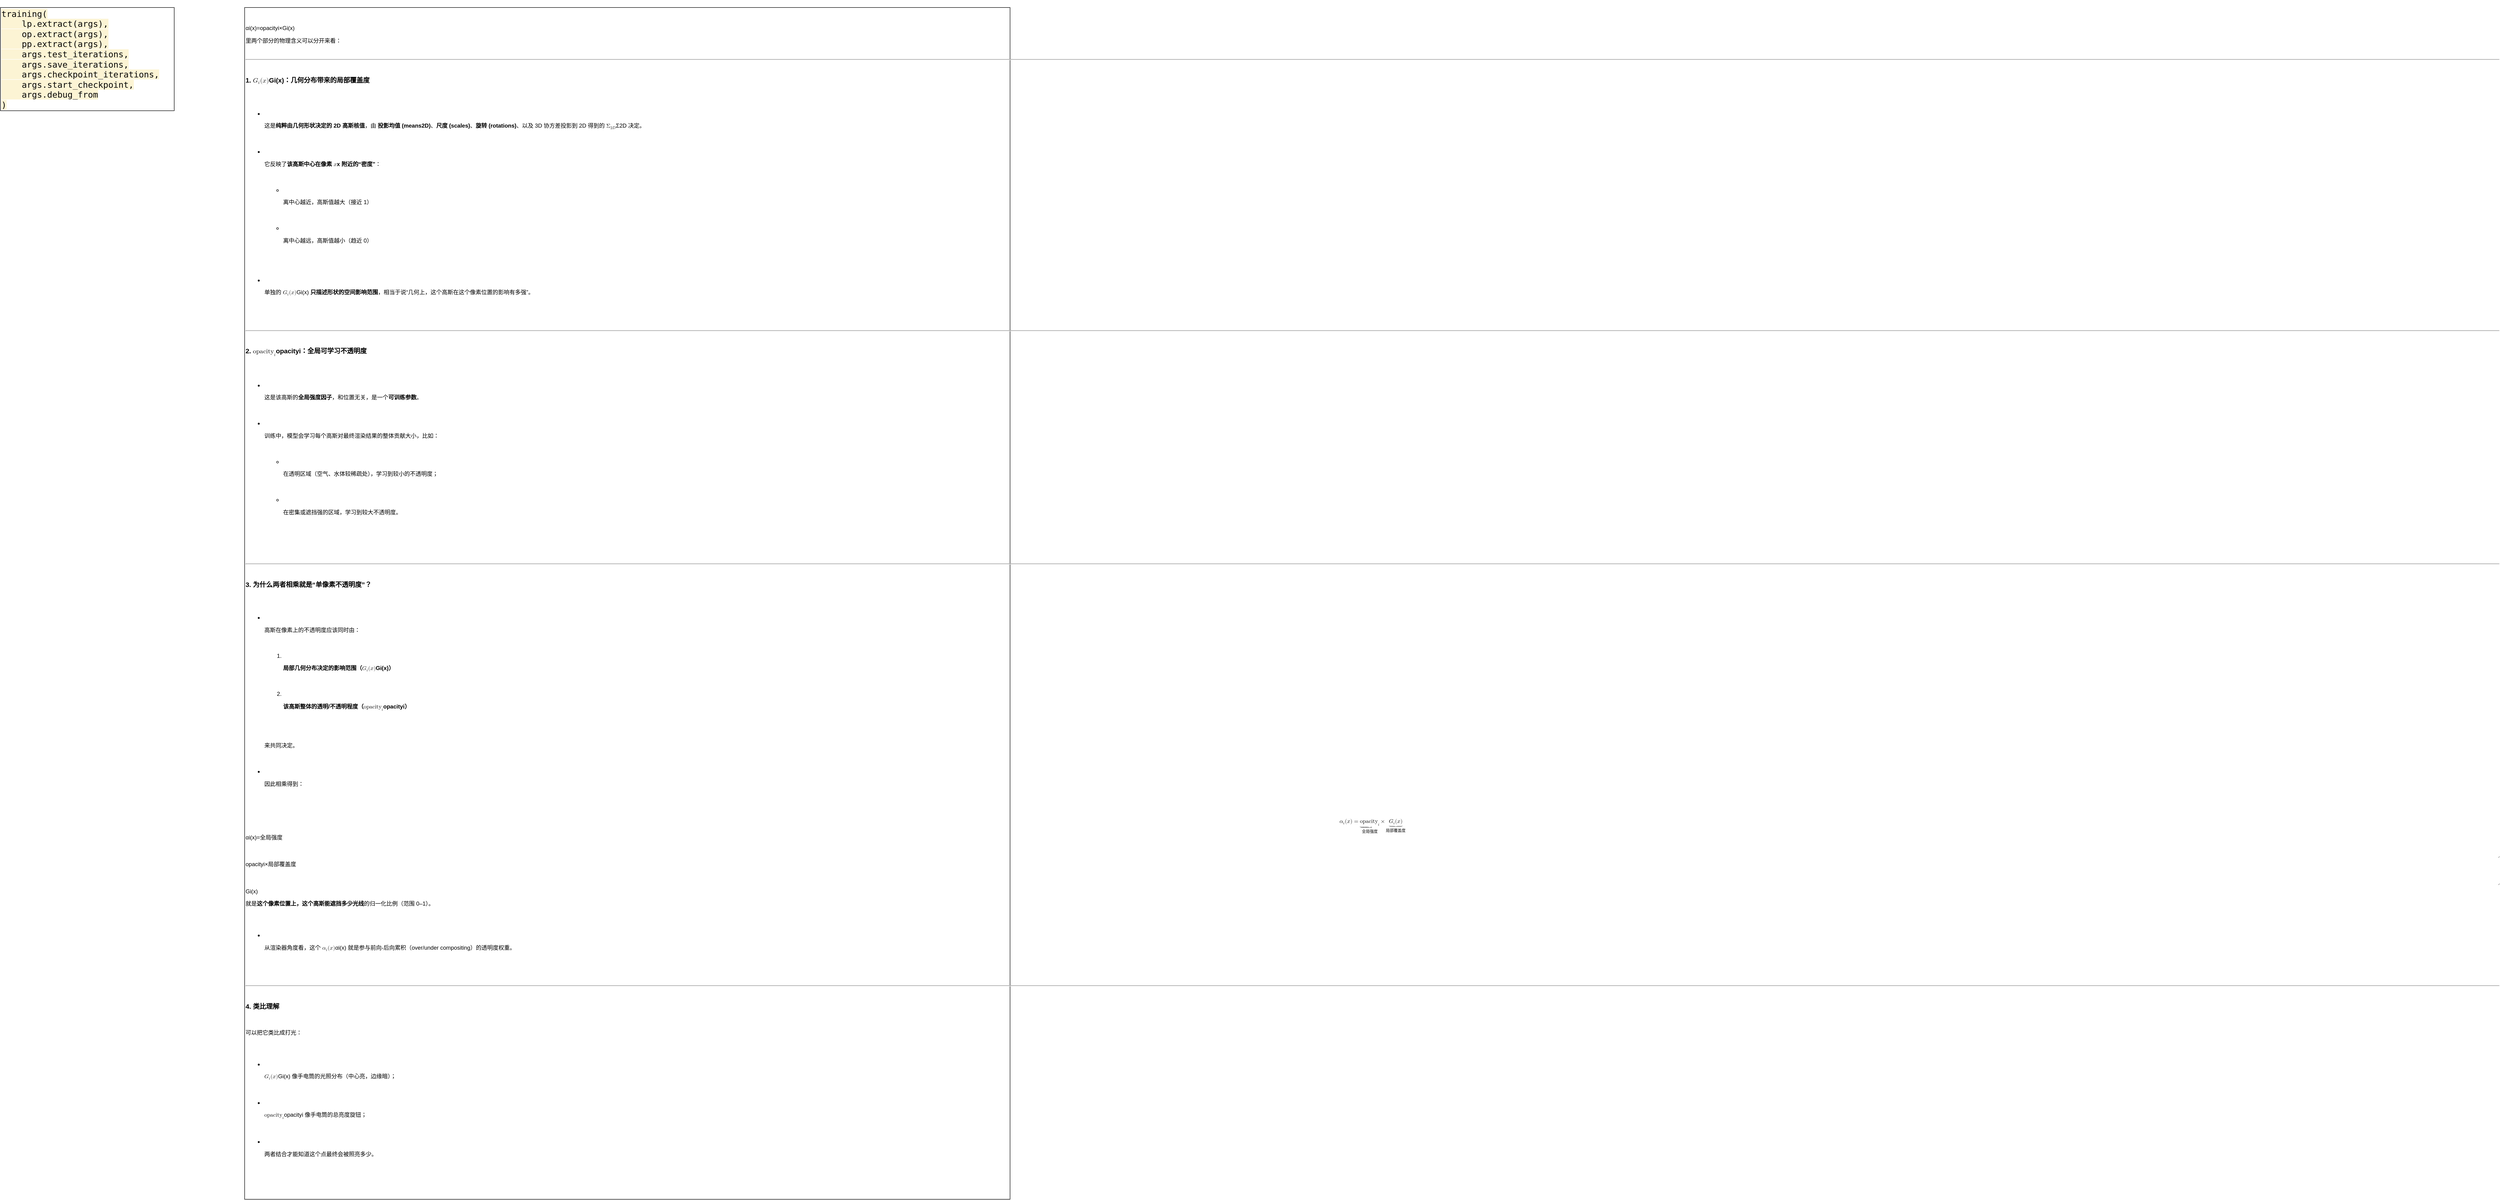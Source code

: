 <mxfile version="28.0.7">
  <diagram name="Page-1" id="SxBxlb1N_tmzn9J95kwx">
    <mxGraphModel dx="2874" dy="1158" grid="1" gridSize="10" guides="1" tooltips="1" connect="1" arrows="1" fold="1" page="1" pageScale="1" pageWidth="5000" pageHeight="10000" math="0" shadow="0">
      <root>
        <mxCell id="0" />
        <mxCell id="1" parent="0" />
        <mxCell id="eSRTpMrdN1vt4MDyCHNU-1" value="&lt;div style=&quot;background-color:#ffffff;color:#080808&quot;&gt;&lt;pre style=&quot;font-family:&#39;JetBrains Mono&#39;,monospace;font-size:13.5pt;&quot;&gt;&lt;span style=&quot;background-color:#fcf4d4;&quot;&gt;training(&lt;br&gt;&lt;/span&gt;&lt;span style=&quot;background-color:#fcf4d4;&quot;&gt;    lp.extract(args),&lt;br&gt;&lt;/span&gt;&lt;span style=&quot;background-color:#fcf4d4;&quot;&gt;    op.extract(args),&lt;br&gt;&lt;/span&gt;&lt;span style=&quot;background-color:#fcf4d4;&quot;&gt;    pp.extract(args),&lt;br&gt;&lt;/span&gt;&lt;span style=&quot;background-color:#fcf4d4;&quot;&gt;    args.test_iterations,&lt;br&gt;&lt;/span&gt;&lt;span style=&quot;background-color:#fcf4d4;&quot;&gt;    args.save_iterations,&lt;br&gt;&lt;/span&gt;&lt;span style=&quot;background-color:#fcf4d4;&quot;&gt;    args.checkpoint_iterations,&lt;br&gt;&lt;/span&gt;&lt;span style=&quot;background-color:#fcf4d4;&quot;&gt;    args.start_checkpoint,&lt;br&gt;&lt;/span&gt;&lt;span style=&quot;background-color:#fcf4d4;&quot;&gt;    args.debug_from&lt;br&gt;&lt;/span&gt;&lt;span style=&quot;background-color:#fcf4d4;&quot;&gt;)&lt;/span&gt;&lt;/pre&gt;&lt;/div&gt;" style="rounded=0;whiteSpace=wrap;html=1;align=left;" vertex="1" parent="1">
          <mxGeometry x="50" y="160" width="370" height="220" as="geometry" />
        </mxCell>
        <mxCell id="eSRTpMrdN1vt4MDyCHNU-2" value="&lt;span class=&quot;katex-display&quot;&gt;&lt;span class=&quot;katex&quot;&gt;&lt;span aria-hidden=&quot;true&quot; class=&quot;katex-html&quot;&gt;&lt;span class=&quot;base&quot;&gt;&lt;span class=&quot;mord&quot;&gt;&lt;span class=&quot;mord mathnormal&quot;&gt;α&lt;/span&gt;&lt;span class=&quot;msupsub&quot;&gt;&lt;span class=&quot;vlist-t vlist-t2&quot;&gt;&lt;span class=&quot;vlist-r&quot;&gt;&lt;span class=&quot;vlist&quot;&gt;&lt;span class=&quot;pstrut&quot;&gt;&lt;/span&gt;&lt;span class=&quot;sizing reset-size6 size3 mtight&quot;&gt;&lt;span class=&quot;mord mathnormal mtight&quot;&gt;i&lt;/span&gt;&lt;/span&gt;&lt;/span&gt;&lt;span class=&quot;vlist-s&quot;&gt;​&lt;/span&gt;&lt;/span&gt;&lt;span class=&quot;vlist-r&quot;&gt;&lt;span class=&quot;vlist&quot;&gt;&lt;/span&gt;&lt;/span&gt;&lt;/span&gt;&lt;/span&gt;&lt;/span&gt;&lt;span class=&quot;mopen&quot;&gt;(&lt;/span&gt;&lt;span class=&quot;mord mathnormal&quot;&gt;x&lt;/span&gt;&lt;span class=&quot;mclose&quot;&gt;)&lt;/span&gt;&lt;span class=&quot;mspace&quot;&gt;&lt;/span&gt;&lt;span class=&quot;mrel&quot;&gt;=&lt;/span&gt;&lt;span class=&quot;mspace&quot;&gt;&lt;/span&gt;&lt;/span&gt;&lt;span class=&quot;base&quot;&gt;&lt;span class=&quot;strut&quot;&gt;&lt;/span&gt;&lt;span class=&quot;mord&quot;&gt;&lt;span class=&quot;mord text&quot;&gt;&lt;span class=&quot;mord&quot;&gt;opacity&lt;/span&gt;&lt;/span&gt;&lt;span class=&quot;msupsub&quot;&gt;&lt;span class=&quot;vlist-t vlist-t2&quot;&gt;&lt;span class=&quot;vlist-r&quot;&gt;&lt;span class=&quot;vlist&quot;&gt;&lt;span class=&quot;pstrut&quot;&gt;&lt;/span&gt;&lt;span class=&quot;sizing reset-size6 size3 mtight&quot;&gt;&lt;span class=&quot;mord mathnormal mtight&quot;&gt;i&lt;/span&gt;&lt;/span&gt;&lt;/span&gt;&lt;span class=&quot;vlist-s&quot;&gt;​&lt;/span&gt;&lt;/span&gt;&lt;span class=&quot;vlist-r&quot;&gt;&lt;span class=&quot;vlist&quot;&gt;&lt;/span&gt;&lt;/span&gt;&lt;/span&gt;&lt;/span&gt;&lt;/span&gt;&lt;span class=&quot;mspace&quot;&gt;&lt;/span&gt;&lt;span class=&quot;mbin&quot;&gt;×&lt;/span&gt;&lt;span class=&quot;mspace&quot;&gt;&lt;/span&gt;&lt;/span&gt;&lt;span class=&quot;base&quot;&gt;&lt;span class=&quot;strut&quot;&gt;&lt;/span&gt;&lt;span class=&quot;mord&quot;&gt;&lt;span class=&quot;mord mathnormal&quot;&gt;G&lt;/span&gt;&lt;span class=&quot;msupsub&quot;&gt;&lt;span class=&quot;vlist-t vlist-t2&quot;&gt;&lt;span class=&quot;vlist-r&quot;&gt;&lt;span class=&quot;vlist&quot;&gt;&lt;span class=&quot;pstrut&quot;&gt;&lt;/span&gt;&lt;span class=&quot;sizing reset-size6 size3 mtight&quot;&gt;&lt;span class=&quot;mord mathnormal mtight&quot;&gt;i&lt;/span&gt;&lt;/span&gt;&lt;/span&gt;&lt;span class=&quot;vlist-s&quot;&gt;​&lt;/span&gt;&lt;/span&gt;&lt;span class=&quot;vlist-r&quot;&gt;&lt;span class=&quot;vlist&quot;&gt;&lt;/span&gt;&lt;/span&gt;&lt;/span&gt;&lt;/span&gt;&lt;/span&gt;&lt;span class=&quot;mopen&quot;&gt;(&lt;/span&gt;&lt;span class=&quot;mord mathnormal&quot;&gt;x&lt;/span&gt;&lt;span class=&quot;mclose&quot;&gt;)&lt;/span&gt;&lt;/span&gt;&lt;/span&gt;&lt;/span&gt;&lt;/span&gt;&lt;br/&gt;&lt;p data-end=&quot;85&quot; data-start=&quot;68&quot;&gt;里两个部分的物理含义可以分开来看：&lt;/p&gt;&lt;br/&gt;&lt;hr data-end=&quot;90&quot; data-start=&quot;87&quot;&gt;&lt;br/&gt;&lt;h3 data-end=&quot;122&quot; data-start=&quot;92&quot;&gt;1. &lt;span class=&quot;katex&quot;&gt;&lt;span class=&quot;katex-mathml&quot;&gt;&lt;math xmlns=&quot;http://www.w3.org/1998/Math/MathML&quot;&gt;&lt;mrow&gt;&lt;msub&gt;&lt;mi&gt;G&lt;/mi&gt;&lt;mi&gt;i&lt;/mi&gt;&lt;/msub&gt;&lt;mo stretchy=&quot;false&quot;&gt;(&lt;/mo&gt;&lt;mi&gt;x&lt;/mi&gt;&lt;mo stretchy=&quot;false&quot;&gt;)&lt;/mo&gt;&lt;/mrow&gt;G_i(x)&lt;/math&gt;&lt;/span&gt;&lt;span aria-hidden=&quot;true&quot; class=&quot;katex-html&quot;&gt;&lt;span class=&quot;base&quot;&gt;&lt;span class=&quot;strut&quot;&gt;&lt;/span&gt;&lt;span class=&quot;mord&quot;&gt;&lt;span class=&quot;mord mathnormal&quot;&gt;G&lt;/span&gt;&lt;span class=&quot;msupsub&quot;&gt;&lt;span class=&quot;vlist-t vlist-t2&quot;&gt;&lt;span class=&quot;vlist-r&quot;&gt;&lt;span class=&quot;vlist&quot;&gt;&lt;span class=&quot;pstrut&quot;&gt;&lt;/span&gt;&lt;span class=&quot;sizing reset-size6 size3 mtight&quot;&gt;&lt;span class=&quot;mord mathnormal mtight&quot;&gt;i&lt;/span&gt;&lt;/span&gt;&lt;/span&gt;&lt;span class=&quot;vlist-s&quot;&gt;​&lt;/span&gt;&lt;/span&gt;&lt;span class=&quot;vlist-r&quot;&gt;&lt;span class=&quot;vlist&quot;&gt;&lt;/span&gt;&lt;/span&gt;&lt;/span&gt;&lt;/span&gt;&lt;/span&gt;&lt;span class=&quot;mopen&quot;&gt;(&lt;/span&gt;&lt;span class=&quot;mord mathnormal&quot;&gt;x&lt;/span&gt;&lt;span class=&quot;mclose&quot;&gt;)&lt;/span&gt;&lt;/span&gt;&lt;/span&gt;&lt;/span&gt;：几何分布带来的局部覆盖度&lt;/h3&gt;&lt;br/&gt;&lt;ul data-end=&quot;392&quot; data-start=&quot;123&quot;&gt;&lt;br/&gt;&lt;li data-end=&quot;245&quot; data-start=&quot;123&quot;&gt;&lt;br/&gt;&lt;p data-end=&quot;245&quot; data-start=&quot;125&quot;&gt;这是&lt;strong data-end=&quot;149&quot; data-start=&quot;127&quot;&gt;纯粹由几何形状决定的 2D 高斯核值&lt;/strong&gt;，由 &lt;strong data-end=&quot;170&quot; data-start=&quot;152&quot;&gt;投影均值 (means2D)&lt;/strong&gt;、&lt;strong data-end=&quot;186&quot; data-start=&quot;171&quot;&gt;尺度 (scales)&lt;/strong&gt;、&lt;strong data-end=&quot;205&quot; data-start=&quot;187&quot;&gt;旋转 (rotations)&lt;/strong&gt;、以及 3D 协方差投影到 2D 得到的 &lt;span class=&quot;katex&quot;&gt;&lt;span class=&quot;katex-mathml&quot;&gt;&lt;math xmlns=&quot;http://www.w3.org/1998/Math/MathML&quot;&gt;&lt;mrow&gt;&lt;msub&gt;&lt;mi mathvariant=&quot;normal&quot;&gt;Σ&lt;/mi&gt;&lt;mrow&gt;&lt;mn&gt;2&lt;/mn&gt;&lt;mi&gt;D&lt;/mi&gt;&lt;/mrow&gt;&lt;/msub&gt;&lt;/mrow&gt;\Sigma_{2D}&lt;/math&gt;&lt;/span&gt;&lt;span aria-hidden=&quot;true&quot; class=&quot;katex-html&quot;&gt;&lt;span class=&quot;base&quot;&gt;&lt;span class=&quot;strut&quot;&gt;&lt;/span&gt;&lt;span class=&quot;mord&quot;&gt;&lt;span class=&quot;mord&quot;&gt;Σ&lt;/span&gt;&lt;span class=&quot;msupsub&quot;&gt;&lt;span class=&quot;vlist-t vlist-t2&quot;&gt;&lt;span class=&quot;vlist-r&quot;&gt;&lt;span class=&quot;vlist&quot;&gt;&lt;span class=&quot;pstrut&quot;&gt;&lt;/span&gt;&lt;span class=&quot;sizing reset-size6 size3 mtight&quot;&gt;&lt;span class=&quot;mord mtight&quot;&gt;&lt;span class=&quot;mord mtight&quot;&gt;2&lt;/span&gt;&lt;span class=&quot;mord mathnormal mtight&quot;&gt;D&lt;/span&gt;&lt;/span&gt;&lt;/span&gt;&lt;/span&gt;&lt;span class=&quot;vlist-s&quot;&gt;​&lt;/span&gt;&lt;/span&gt;&lt;span class=&quot;vlist-r&quot;&gt;&lt;span class=&quot;vlist&quot;&gt;&lt;/span&gt;&lt;/span&gt;&lt;/span&gt;&lt;/span&gt;&lt;/span&gt;&lt;/span&gt;&lt;/span&gt;&lt;/span&gt; 决定。&lt;/p&gt;&lt;br/&gt;&lt;/li&gt;&lt;br/&gt;&lt;li data-end=&quot;329&quot; data-start=&quot;246&quot;&gt;&lt;br/&gt;&lt;p data-end=&quot;281&quot; data-start=&quot;248&quot;&gt;它反映了&lt;strong data-end=&quot;278&quot; data-start=&quot;252&quot;&gt;该高斯中心在像素 &lt;span class=&quot;katex&quot;&gt;&lt;span class=&quot;katex-mathml&quot;&gt;&lt;math xmlns=&quot;http://www.w3.org/1998/Math/MathML&quot;&gt;&lt;mrow&gt;&lt;mi&gt;x&lt;/mi&gt;&lt;/mrow&gt;x&lt;/math&gt;&lt;/span&gt;&lt;span aria-hidden=&quot;true&quot; class=&quot;katex-html&quot;&gt;&lt;span class=&quot;base&quot;&gt;&lt;span class=&quot;strut&quot;&gt;&lt;/span&gt;&lt;span class=&quot;mord mathnormal&quot;&gt;x&lt;/span&gt;&lt;/span&gt;&lt;/span&gt;&lt;/span&gt; 附近的“密度”&lt;/strong&gt;：&lt;/p&gt;&lt;br/&gt;&lt;ul data-end=&quot;329&quot; data-start=&quot;284&quot;&gt;&lt;br/&gt;&lt;li data-end=&quot;305&quot; data-start=&quot;284&quot;&gt;&lt;br/&gt;&lt;p data-end=&quot;305&quot; data-start=&quot;286&quot;&gt;离中心越近，高斯值越大（接近 1）&lt;/p&gt;&lt;br/&gt;&lt;/li&gt;&lt;br/&gt;&lt;li data-end=&quot;329&quot; data-start=&quot;308&quot;&gt;&lt;br/&gt;&lt;p data-end=&quot;329&quot; data-start=&quot;310&quot;&gt;离中心越远，高斯值越小（趋近 0）&lt;/p&gt;&lt;br/&gt;&lt;/li&gt;&lt;br/&gt;&lt;/ul&gt;&lt;br/&gt;&lt;/li&gt;&lt;br/&gt;&lt;li data-end=&quot;392&quot; data-start=&quot;330&quot;&gt;&lt;br/&gt;&lt;p data-end=&quot;392&quot; data-start=&quot;332&quot;&gt;单独的 &lt;span class=&quot;katex&quot;&gt;&lt;span class=&quot;katex-mathml&quot;&gt;&lt;math xmlns=&quot;http://www.w3.org/1998/Math/MathML&quot;&gt;&lt;mrow&gt;&lt;msub&gt;&lt;mi&gt;G&lt;/mi&gt;&lt;mi&gt;i&lt;/mi&gt;&lt;/msub&gt;&lt;mo stretchy=&quot;false&quot;&gt;(&lt;/mo&gt;&lt;mi&gt;x&lt;/mi&gt;&lt;mo stretchy=&quot;false&quot;&gt;)&lt;/mo&gt;&lt;/mrow&gt;G_i(x)&lt;/math&gt;&lt;/span&gt;&lt;span aria-hidden=&quot;true&quot; class=&quot;katex-html&quot;&gt;&lt;span class=&quot;base&quot;&gt;&lt;span class=&quot;strut&quot;&gt;&lt;/span&gt;&lt;span class=&quot;mord&quot;&gt;&lt;span class=&quot;mord mathnormal&quot;&gt;G&lt;/span&gt;&lt;span class=&quot;msupsub&quot;&gt;&lt;span class=&quot;vlist-t vlist-t2&quot;&gt;&lt;span class=&quot;vlist-r&quot;&gt;&lt;span class=&quot;vlist&quot;&gt;&lt;span class=&quot;pstrut&quot;&gt;&lt;/span&gt;&lt;span class=&quot;sizing reset-size6 size3 mtight&quot;&gt;&lt;span class=&quot;mord mathnormal mtight&quot;&gt;i&lt;/span&gt;&lt;/span&gt;&lt;/span&gt;&lt;span class=&quot;vlist-s&quot;&gt;​&lt;/span&gt;&lt;/span&gt;&lt;span class=&quot;vlist-r&quot;&gt;&lt;span class=&quot;vlist&quot;&gt;&lt;/span&gt;&lt;/span&gt;&lt;/span&gt;&lt;/span&gt;&lt;/span&gt;&lt;span class=&quot;mopen&quot;&gt;(&lt;/span&gt;&lt;span class=&quot;mord mathnormal&quot;&gt;x&lt;/span&gt;&lt;span class=&quot;mclose&quot;&gt;)&lt;/span&gt;&lt;/span&gt;&lt;/span&gt;&lt;/span&gt; &lt;strong data-end=&quot;363&quot; data-start=&quot;347&quot;&gt;只描述形状的空间影响范围&lt;/strong&gt;，相当于说“几何上，这个高斯在这个像素位置的影响有多强”。&lt;/p&gt;&lt;br/&gt;&lt;/li&gt;&lt;br/&gt;&lt;/ul&gt;&lt;br/&gt;&lt;hr data-end=&quot;397&quot; data-start=&quot;394&quot;&gt;&lt;br/&gt;&lt;h3 data-end=&quot;436&quot; data-start=&quot;399&quot;&gt;2. &lt;span class=&quot;katex&quot;&gt;&lt;span class=&quot;katex-mathml&quot;&gt;&lt;math xmlns=&quot;http://www.w3.org/1998/Math/MathML&quot;&gt;&lt;mrow&gt;&lt;msub&gt;&lt;mtext&gt;opacity&lt;/mtext&gt;&lt;mi&gt;i&lt;/mi&gt;&lt;/msub&gt;&lt;/mrow&gt;\text{opacity}_i&lt;/math&gt;&lt;/span&gt;&lt;span aria-hidden=&quot;true&quot; class=&quot;katex-html&quot;&gt;&lt;span class=&quot;base&quot;&gt;&lt;span class=&quot;strut&quot;&gt;&lt;/span&gt;&lt;span class=&quot;mord&quot;&gt;&lt;span class=&quot;mord text&quot;&gt;&lt;span class=&quot;mord&quot;&gt;opacity&lt;/span&gt;&lt;/span&gt;&lt;span class=&quot;msupsub&quot;&gt;&lt;span class=&quot;vlist-t vlist-t2&quot;&gt;&lt;span class=&quot;vlist-r&quot;&gt;&lt;span class=&quot;vlist&quot;&gt;&lt;span class=&quot;pstrut&quot;&gt;&lt;/span&gt;&lt;span class=&quot;sizing reset-size6 size3 mtight&quot;&gt;&lt;span class=&quot;mord mathnormal mtight&quot;&gt;i&lt;/span&gt;&lt;/span&gt;&lt;/span&gt;&lt;span class=&quot;vlist-s&quot;&gt;​&lt;/span&gt;&lt;/span&gt;&lt;span class=&quot;vlist-r&quot;&gt;&lt;span class=&quot;vlist&quot;&gt;&lt;/span&gt;&lt;/span&gt;&lt;/span&gt;&lt;/span&gt;&lt;/span&gt;&lt;/span&gt;&lt;/span&gt;&lt;/span&gt;：全局可学习不透明度&lt;/h3&gt;&lt;br/&gt;&lt;ul data-end=&quot;568&quot; data-start=&quot;437&quot;&gt;&lt;br/&gt;&lt;li data-end=&quot;475&quot; data-start=&quot;437&quot;&gt;&lt;br/&gt;&lt;p data-end=&quot;475&quot; data-start=&quot;439&quot;&gt;这是该高斯的&lt;strong data-end=&quot;455&quot; data-start=&quot;445&quot;&gt;全局强度因子&lt;/strong&gt;，和位置无关，是一个&lt;strong data-end=&quot;474&quot; data-start=&quot;465&quot;&gt;可训练参数&lt;/strong&gt;。&lt;/p&gt;&lt;br/&gt;&lt;/li&gt;&lt;br/&gt;&lt;li data-end=&quot;568&quot; data-start=&quot;476&quot;&gt;&lt;br/&gt;&lt;p data-end=&quot;509&quot; data-start=&quot;478&quot;&gt;训练中，模型会学习每个高斯对最终渲染结果的整体贡献大小，比如：&lt;/p&gt;&lt;br/&gt;&lt;ul data-end=&quot;568&quot; data-start=&quot;512&quot;&gt;&lt;br/&gt;&lt;li data-end=&quot;542&quot; data-start=&quot;512&quot;&gt;&lt;br/&gt;&lt;p data-end=&quot;542&quot; data-start=&quot;514&quot;&gt;在透明区域（空气、水体较稀疏处），学习到较小的不透明度；&lt;/p&gt;&lt;br/&gt;&lt;/li&gt;&lt;br/&gt;&lt;li data-end=&quot;568&quot; data-start=&quot;545&quot;&gt;&lt;br/&gt;&lt;p data-end=&quot;568&quot; data-start=&quot;547&quot;&gt;在密集或遮挡强的区域，学习到较大不透明度。&lt;/p&gt;&lt;br/&gt;&lt;/li&gt;&lt;br/&gt;&lt;/ul&gt;&lt;br/&gt;&lt;/li&gt;&lt;br/&gt;&lt;/ul&gt;&lt;br/&gt;&lt;hr data-end=&quot;573&quot; data-start=&quot;570&quot;&gt;&lt;br/&gt;&lt;h3 data-end=&quot;601&quot; data-start=&quot;575&quot;&gt;3. 为什么两者相乘就是“单像素不透明度”？&lt;/h3&gt;&lt;br/&gt;&lt;ul data-end=&quot;724&quot; data-start=&quot;602&quot;&gt;&lt;br/&gt;&lt;li data-end=&quot;714&quot; data-start=&quot;602&quot;&gt;&lt;br/&gt;&lt;p data-end=&quot;621&quot; data-start=&quot;604&quot;&gt;高斯在像素上的不透明度应该同时由：&lt;/p&gt;&lt;br/&gt;&lt;ol data-end=&quot;705&quot; data-start=&quot;624&quot;&gt;&lt;br/&gt;&lt;li data-end=&quot;656&quot; data-start=&quot;624&quot;&gt;&lt;br/&gt;&lt;p data-end=&quot;656&quot; data-start=&quot;627&quot;&gt;&lt;strong data-end=&quot;656&quot; data-start=&quot;627&quot;&gt;局部几何分布决定的影响范围（&lt;span class=&quot;katex&quot;&gt;&lt;span class=&quot;katex-mathml&quot;&gt;&lt;math xmlns=&quot;http://www.w3.org/1998/Math/MathML&quot;&gt;&lt;mrow&gt;&lt;msub&gt;&lt;mi&gt;G&lt;/mi&gt;&lt;mi&gt;i&lt;/mi&gt;&lt;/msub&gt;&lt;mo stretchy=&quot;false&quot;&gt;(&lt;/mo&gt;&lt;mi&gt;x&lt;/mi&gt;&lt;mo stretchy=&quot;false&quot;&gt;)&lt;/mo&gt;&lt;/mrow&gt;G_i(x)&lt;/math&gt;&lt;/span&gt;&lt;span aria-hidden=&quot;true&quot; class=&quot;katex-html&quot;&gt;&lt;span class=&quot;base&quot;&gt;&lt;span class=&quot;strut&quot;&gt;&lt;/span&gt;&lt;span class=&quot;mord&quot;&gt;&lt;span class=&quot;mord mathnormal&quot;&gt;G&lt;/span&gt;&lt;span class=&quot;msupsub&quot;&gt;&lt;span class=&quot;vlist-t vlist-t2&quot;&gt;&lt;span class=&quot;vlist-r&quot;&gt;&lt;span class=&quot;vlist&quot;&gt;&lt;span class=&quot;pstrut&quot;&gt;&lt;/span&gt;&lt;span class=&quot;sizing reset-size6 size3 mtight&quot;&gt;&lt;span class=&quot;mord mathnormal mtight&quot;&gt;i&lt;/span&gt;&lt;/span&gt;&lt;/span&gt;&lt;span class=&quot;vlist-s&quot;&gt;​&lt;/span&gt;&lt;/span&gt;&lt;span class=&quot;vlist-r&quot;&gt;&lt;span class=&quot;vlist&quot;&gt;&lt;/span&gt;&lt;/span&gt;&lt;/span&gt;&lt;/span&gt;&lt;/span&gt;&lt;span class=&quot;mopen&quot;&gt;(&lt;/span&gt;&lt;span class=&quot;mord mathnormal&quot;&gt;x&lt;/span&gt;&lt;span class=&quot;mclose&quot;&gt;)&lt;/span&gt;&lt;/span&gt;&lt;/span&gt;&lt;/span&gt;）&lt;/strong&gt;&lt;/p&gt;&lt;br/&gt;&lt;/li&gt;&lt;br/&gt;&lt;li data-end=&quot;702&quot; data-start=&quot;659&quot;&gt;&lt;br/&gt;&lt;p data-end=&quot;702&quot; data-start=&quot;662&quot;&gt;&lt;strong data-end=&quot;702&quot; data-start=&quot;662&quot;&gt;该高斯整体的透明/不透明程度（&lt;span class=&quot;katex&quot;&gt;&lt;span class=&quot;katex-mathml&quot;&gt;&lt;math xmlns=&quot;http://www.w3.org/1998/Math/MathML&quot;&gt;&lt;mrow&gt;&lt;msub&gt;&lt;mtext&gt;opacity&lt;/mtext&gt;&lt;mi&gt;i&lt;/mi&gt;&lt;/msub&gt;&lt;/mrow&gt;\text{opacity}_i&lt;/math&gt;&lt;/span&gt;&lt;span aria-hidden=&quot;true&quot; class=&quot;katex-html&quot;&gt;&lt;span class=&quot;base&quot;&gt;&lt;span class=&quot;strut&quot;&gt;&lt;/span&gt;&lt;span class=&quot;mord&quot;&gt;&lt;span class=&quot;mord text&quot;&gt;&lt;span class=&quot;mord&quot;&gt;opacity&lt;/span&gt;&lt;/span&gt;&lt;span class=&quot;msupsub&quot;&gt;&lt;span class=&quot;vlist-t vlist-t2&quot;&gt;&lt;span class=&quot;vlist-r&quot;&gt;&lt;span class=&quot;vlist&quot;&gt;&lt;span class=&quot;pstrut&quot;&gt;&lt;/span&gt;&lt;span class=&quot;sizing reset-size6 size3 mtight&quot;&gt;&lt;span class=&quot;mord mathnormal mtight&quot;&gt;i&lt;/span&gt;&lt;/span&gt;&lt;/span&gt;&lt;span class=&quot;vlist-s&quot;&gt;​&lt;/span&gt;&lt;/span&gt;&lt;span class=&quot;vlist-r&quot;&gt;&lt;span class=&quot;vlist&quot;&gt;&lt;/span&gt;&lt;/span&gt;&lt;/span&gt;&lt;/span&gt;&lt;/span&gt;&lt;/span&gt;&lt;/span&gt;&lt;/span&gt;）&lt;/strong&gt;&lt;/p&gt;&lt;br/&gt;&lt;/li&gt;&lt;br/&gt;&lt;/ol&gt;&lt;br/&gt;&lt;p data-end=&quot;714&quot; data-start=&quot;708&quot;&gt;来共同决定。&lt;/p&gt;&lt;br/&gt;&lt;/li&gt;&lt;br/&gt;&lt;li data-end=&quot;724&quot; data-start=&quot;715&quot;&gt;&lt;br/&gt;&lt;p data-end=&quot;724&quot; data-start=&quot;717&quot;&gt;因此相乘得到：&lt;/p&gt;&lt;br/&gt;&lt;/li&gt;&lt;br/&gt;&lt;/ul&gt;&lt;br/&gt;&lt;span class=&quot;katex-display&quot;&gt;&lt;span class=&quot;katex&quot;&gt;&lt;span class=&quot;katex-mathml&quot;&gt;&lt;math display=&quot;block&quot; xmlns=&quot;http://www.w3.org/1998/Math/MathML&quot;&gt;&lt;mrow&gt;&lt;msub&gt;&lt;mi&gt;α&lt;/mi&gt;&lt;mi&gt;i&lt;/mi&gt;&lt;/msub&gt;&lt;mo stretchy=&quot;false&quot;&gt;(&lt;/mo&gt;&lt;mi&gt;x&lt;/mi&gt;&lt;mo stretchy=&quot;false&quot;&gt;)&lt;/mo&gt;&lt;mo&gt;=&lt;/mo&gt;&lt;munder&gt;&lt;munder&gt;&lt;msub&gt;&lt;mtext&gt;opacity&lt;/mtext&gt;&lt;mi&gt;i&lt;/mi&gt;&lt;/msub&gt;&lt;mo stretchy=&quot;true&quot;&gt;⏟&lt;/mo&gt;&lt;/munder&gt;&lt;mtext&gt;全局强度&lt;/mtext&gt;&lt;/munder&gt;&lt;mo&gt;×&lt;/mo&gt;&lt;munder&gt;&lt;munder&gt;&lt;mrow&gt;&lt;msub&gt;&lt;mi&gt;G&lt;/mi&gt;&lt;mi&gt;i&lt;/mi&gt;&lt;/msub&gt;&lt;mo stretchy=&quot;false&quot;&gt;(&lt;/mo&gt;&lt;mi&gt;x&lt;/mi&gt;&lt;mo stretchy=&quot;false&quot;&gt;)&lt;/mo&gt;&lt;/mrow&gt;&lt;mo stretchy=&quot;true&quot;&gt;⏟&lt;/mo&gt;&lt;/munder&gt;&lt;mtext&gt;局部覆盖度&lt;/mtext&gt;&lt;/munder&gt;&lt;/mrow&gt;\alpha_i(x) = \underbrace{\text{opacity}_i}_{全局强度} \times \underbrace{G_i(x)}_{\text{局部覆盖度}}&lt;/math&gt;&lt;/span&gt;&lt;span aria-hidden=&quot;true&quot; class=&quot;katex-html&quot;&gt;&lt;span class=&quot;base&quot;&gt;&lt;span class=&quot;strut&quot;&gt;&lt;/span&gt;&lt;span class=&quot;mord&quot;&gt;&lt;span class=&quot;mord mathnormal&quot;&gt;α&lt;/span&gt;&lt;span class=&quot;msupsub&quot;&gt;&lt;span class=&quot;vlist-t vlist-t2&quot;&gt;&lt;span class=&quot;vlist-r&quot;&gt;&lt;span class=&quot;vlist&quot;&gt;&lt;span class=&quot;pstrut&quot;&gt;&lt;/span&gt;&lt;span class=&quot;sizing reset-size6 size3 mtight&quot;&gt;&lt;span class=&quot;mord mathnormal mtight&quot;&gt;i&lt;/span&gt;&lt;/span&gt;&lt;/span&gt;&lt;span class=&quot;vlist-s&quot;&gt;​&lt;/span&gt;&lt;/span&gt;&lt;span class=&quot;vlist-r&quot;&gt;&lt;span class=&quot;vlist&quot;&gt;&lt;/span&gt;&lt;/span&gt;&lt;/span&gt;&lt;/span&gt;&lt;/span&gt;&lt;span class=&quot;mopen&quot;&gt;(&lt;/span&gt;&lt;span class=&quot;mord mathnormal&quot;&gt;x&lt;/span&gt;&lt;span class=&quot;mclose&quot;&gt;)&lt;/span&gt;&lt;span class=&quot;mspace&quot;&gt;&lt;/span&gt;&lt;span class=&quot;mrel&quot;&gt;=&lt;/span&gt;&lt;span class=&quot;mspace&quot;&gt;&lt;/span&gt;&lt;/span&gt;&lt;span class=&quot;base&quot;&gt;&lt;span class=&quot;strut&quot;&gt;&lt;/span&gt;&lt;span class=&quot;mord munder&quot;&gt;&lt;span class=&quot;vlist-t vlist-t2&quot;&gt;&lt;span class=&quot;vlist-r&quot;&gt;&lt;span class=&quot;vlist&quot;&gt;&lt;span class=&quot;pstrut&quot;&gt;&lt;/span&gt;&lt;span class=&quot;sizing reset-size6 size3 mtight&quot;&gt;&lt;span class=&quot;mord mtight&quot;&gt;&lt;span class=&quot;mord cjk_fallback mtight&quot;&gt;全局强度&lt;/span&gt;&lt;/span&gt;&lt;/span&gt;&lt;span class=&quot;pstrut&quot;&gt;&lt;/span&gt;&lt;span class=&quot;mord munder&quot;&gt;&lt;span class=&quot;vlist-t vlist-t2&quot;&gt;&lt;span class=&quot;vlist-r&quot;&gt;&lt;span class=&quot;vlist&quot;&gt;&lt;span class=&quot;svg-align&quot;&gt;&lt;span class=&quot;pstrut&quot;&gt;&lt;/span&gt;&lt;span class=&quot;stretchy&quot;&gt;&lt;span class=&quot;brace-left&quot;&gt;&lt;svg preserveAspectRatio=&quot;xMinYMin slice&quot; viewBox=&quot;0 0 400000 548&quot; height=&quot;0.548em&quot; width=&quot;400em&quot; xmlns=&quot;http://www.w3.org/2000/svg&quot;&gt;&lt;path d=&quot;M0 6l6-6h17c12.688 0 19.313.3 20 1 4 4 7.313 8.3 10 13&lt;br/&gt; 35.313 51.3 80.813 93.8 136.5 127.5 55.688 33.7 117.188 55.8 184.5 66.5.688&lt;br/&gt; 0 2 .3 4 1 18.688 2.7 76 4.3 172 5h399450v120H429l-6-1c-124.688-8-235-61.7&lt;br/&gt;-331-161C60.687 138.7 32.312 99.3 7 54L0 41V6z&quot;&gt;&lt;/path&gt;&lt;/svg&gt;&lt;/span&gt;&lt;span class=&quot;brace-center&quot;&gt;&lt;svg preserveAspectRatio=&quot;xMidYMin slice&quot; viewBox=&quot;0 0 400000 548&quot; height=&quot;0.548em&quot; width=&quot;400em&quot; xmlns=&quot;http://www.w3.org/2000/svg&quot;&gt;&lt;path d=&quot;M199572 214&lt;br/&gt;c100.7 8.3 195.3 44 280 108 55.3 42 101.7 93 139 153l9 14c2.7-4 5.7-8.7 9-14&lt;br/&gt; 53.3-86.7 123.7-153 211-199 66.7-36 137.3-56.3 212-62h199568v120H200432c-178.3&lt;br/&gt; 11.7-311.7 78.3-403 201-6 8-9.7 12-11 12-.7.7-6.7 1-18 1s-17.3-.3-18-1c-1.3 0&lt;br/&gt;-5-4-11-12-44.7-59.3-101.3-106.3-170-141s-145.3-54.3-229-60H0V214z&quot;&gt;&lt;/path&gt;&lt;/svg&gt;&lt;/span&gt;&lt;span class=&quot;brace-right&quot;&gt;&lt;svg preserveAspectRatio=&quot;xMaxYMin slice&quot; viewBox=&quot;0 0 400000 548&quot; height=&quot;0.548em&quot; width=&quot;400em&quot; xmlns=&quot;http://www.w3.org/2000/svg&quot;&gt;&lt;path d=&quot;M399994 0l6 6v35l-6 11c-56 104-135.3 181.3-238 232-57.3&lt;br/&gt; 28.7-117 45-179 50H-300V214h399897c43.3-7 81-15 113-26 100.7-33 179.7-91 237&lt;br/&gt;-174 2.7-5 6-9 10-13 .7-1 7.3-1 20-1h17z&quot;&gt;&lt;/path&gt;&lt;/svg&gt;&lt;/span&gt;&lt;/span&gt;&lt;/span&gt;&lt;span class=&quot;pstrut&quot;&gt;&lt;/span&gt;&lt;span class=&quot;mord&quot;&gt;&lt;span class=&quot;mord&quot;&gt;&lt;span class=&quot;mord text&quot;&gt;&lt;span class=&quot;mord&quot;&gt;opacity&lt;/span&gt;&lt;/span&gt;&lt;span class=&quot;msupsub&quot;&gt;&lt;span class=&quot;vlist-t vlist-t2&quot;&gt;&lt;span class=&quot;vlist-r&quot;&gt;&lt;span class=&quot;vlist&quot;&gt;&lt;span class=&quot;pstrut&quot;&gt;&lt;/span&gt;&lt;span class=&quot;sizing reset-size6 size3 mtight&quot;&gt;&lt;span class=&quot;mord mathnormal mtight&quot;&gt;i&lt;/span&gt;&lt;/span&gt;&lt;/span&gt;&lt;span class=&quot;vlist-s&quot;&gt;​&lt;/span&gt;&lt;/span&gt;&lt;span class=&quot;vlist-r&quot;&gt;&lt;span class=&quot;vlist&quot;&gt;&lt;/span&gt;&lt;/span&gt;&lt;/span&gt;&lt;/span&gt;&lt;/span&gt;&lt;/span&gt;&lt;/span&gt;&lt;span class=&quot;vlist-s&quot;&gt;​&lt;/span&gt;&lt;/span&gt;&lt;span class=&quot;vlist-r&quot;&gt;&lt;span class=&quot;vlist&quot;&gt;&lt;/span&gt;&lt;/span&gt;&lt;/span&gt;&lt;/span&gt;&lt;/span&gt;&lt;span class=&quot;vlist-s&quot;&gt;​&lt;/span&gt;&lt;/span&gt;&lt;span class=&quot;vlist-r&quot;&gt;&lt;span class=&quot;vlist&quot;&gt;&lt;/span&gt;&lt;/span&gt;&lt;/span&gt;&lt;/span&gt;&lt;span class=&quot;mspace&quot;&gt;&lt;/span&gt;&lt;span class=&quot;mbin&quot;&gt;×&lt;/span&gt;&lt;span class=&quot;mspace&quot;&gt;&lt;/span&gt;&lt;/span&gt;&lt;span class=&quot;base&quot;&gt;&lt;span class=&quot;strut&quot;&gt;&lt;/span&gt;&lt;span class=&quot;mord munder&quot;&gt;&lt;span class=&quot;vlist-t vlist-t2&quot;&gt;&lt;span class=&quot;vlist-r&quot;&gt;&lt;span class=&quot;vlist&quot;&gt;&lt;span class=&quot;pstrut&quot;&gt;&lt;/span&gt;&lt;span class=&quot;sizing reset-size6 size3 mtight&quot;&gt;&lt;span class=&quot;mord mtight&quot;&gt;&lt;span class=&quot;mord text mtight&quot;&gt;&lt;span class=&quot;mord cjk_fallback mtight&quot;&gt;局部覆盖度&lt;/span&gt;&lt;/span&gt;&lt;/span&gt;&lt;/span&gt;&lt;span class=&quot;pstrut&quot;&gt;&lt;/span&gt;&lt;span class=&quot;mord munder&quot;&gt;&lt;span class=&quot;vlist-t vlist-t2&quot;&gt;&lt;span class=&quot;vlist-r&quot;&gt;&lt;span class=&quot;vlist&quot;&gt;&lt;span class=&quot;svg-align&quot;&gt;&lt;span class=&quot;pstrut&quot;&gt;&lt;/span&gt;&lt;span class=&quot;stretchy&quot;&gt;&lt;span class=&quot;brace-left&quot;&gt;&lt;svg preserveAspectRatio=&quot;xMinYMin slice&quot; viewBox=&quot;0 0 400000 548&quot; height=&quot;0.548em&quot; width=&quot;400em&quot; xmlns=&quot;http://www.w3.org/2000/svg&quot;&gt;&lt;path d=&quot;M0 6l6-6h17c12.688 0 19.313.3 20 1 4 4 7.313 8.3 10 13&lt;br/&gt; 35.313 51.3 80.813 93.8 136.5 127.5 55.688 33.7 117.188 55.8 184.5 66.5.688&lt;br/&gt; 0 2 .3 4 1 18.688 2.7 76 4.3 172 5h399450v120H429l-6-1c-124.688-8-235-61.7&lt;br/&gt;-331-161C60.687 138.7 32.312 99.3 7 54L0 41V6z&quot;&gt;&lt;/path&gt;&lt;/svg&gt;&lt;/span&gt;&lt;span class=&quot;brace-center&quot;&gt;&lt;svg preserveAspectRatio=&quot;xMidYMin slice&quot; viewBox=&quot;0 0 400000 548&quot; height=&quot;0.548em&quot; width=&quot;400em&quot; xmlns=&quot;http://www.w3.org/2000/svg&quot;&gt;&lt;path d=&quot;M199572 214&lt;br/&gt;c100.7 8.3 195.3 44 280 108 55.3 42 101.7 93 139 153l9 14c2.7-4 5.7-8.7 9-14&lt;br/&gt; 53.3-86.7 123.7-153 211-199 66.7-36 137.3-56.3 212-62h199568v120H200432c-178.3&lt;br/&gt; 11.7-311.7 78.3-403 201-6 8-9.7 12-11 12-.7.7-6.7 1-18 1s-17.3-.3-18-1c-1.3 0&lt;br/&gt;-5-4-11-12-44.7-59.3-101.3-106.3-170-141s-145.3-54.3-229-60H0V214z&quot;&gt;&lt;/path&gt;&lt;/svg&gt;&lt;/span&gt;&lt;span class=&quot;brace-right&quot;&gt;&lt;svg preserveAspectRatio=&quot;xMaxYMin slice&quot; viewBox=&quot;0 0 400000 548&quot; height=&quot;0.548em&quot; width=&quot;400em&quot; xmlns=&quot;http://www.w3.org/2000/svg&quot;&gt;&lt;path d=&quot;M399994 0l6 6v35l-6 11c-56 104-135.3 181.3-238 232-57.3&lt;br/&gt; 28.7-117 45-179 50H-300V214h399897c43.3-7 81-15 113-26 100.7-33 179.7-91 237&lt;br/&gt;-174 2.7-5 6-9 10-13 .7-1 7.3-1 20-1h17z&quot;&gt;&lt;/path&gt;&lt;/svg&gt;&lt;/span&gt;&lt;/span&gt;&lt;/span&gt;&lt;span class=&quot;pstrut&quot;&gt;&lt;/span&gt;&lt;span class=&quot;mord&quot;&gt;&lt;span class=&quot;mord&quot;&gt;&lt;span class=&quot;mord mathnormal&quot;&gt;G&lt;/span&gt;&lt;span class=&quot;msupsub&quot;&gt;&lt;span class=&quot;vlist-t vlist-t2&quot;&gt;&lt;span class=&quot;vlist-r&quot;&gt;&lt;span class=&quot;vlist&quot;&gt;&lt;span class=&quot;pstrut&quot;&gt;&lt;/span&gt;&lt;span class=&quot;sizing reset-size6 size3 mtight&quot;&gt;&lt;span class=&quot;mord mathnormal mtight&quot;&gt;i&lt;/span&gt;&lt;/span&gt;&lt;/span&gt;&lt;span class=&quot;vlist-s&quot;&gt;​&lt;/span&gt;&lt;/span&gt;&lt;span class=&quot;vlist-r&quot;&gt;&lt;span class=&quot;vlist&quot;&gt;&lt;/span&gt;&lt;/span&gt;&lt;/span&gt;&lt;/span&gt;&lt;/span&gt;&lt;span class=&quot;mopen&quot;&gt;(&lt;/span&gt;&lt;span class=&quot;mord mathnormal&quot;&gt;x&lt;/span&gt;&lt;span class=&quot;mclose&quot;&gt;)&lt;/span&gt;&lt;/span&gt;&lt;/span&gt;&lt;span class=&quot;vlist-s&quot;&gt;​&lt;/span&gt;&lt;/span&gt;&lt;span class=&quot;vlist-r&quot;&gt;&lt;span class=&quot;vlist&quot;&gt;&lt;/span&gt;&lt;/span&gt;&lt;/span&gt;&lt;/span&gt;&lt;/span&gt;&lt;span class=&quot;vlist-s&quot;&gt;​&lt;/span&gt;&lt;/span&gt;&lt;span class=&quot;vlist-r&quot;&gt;&lt;span class=&quot;vlist&quot;&gt;&lt;/span&gt;&lt;/span&gt;&lt;/span&gt;&lt;/span&gt;&lt;/span&gt;&lt;/span&gt;&lt;/span&gt;&lt;/span&gt;&lt;br/&gt;&lt;p data-end=&quot;866&quot; data-start=&quot;826&quot;&gt;就是&lt;strong data-end=&quot;851&quot; data-start=&quot;828&quot;&gt;这个像素位置上，这个高斯能遮挡多少光线&lt;/strong&gt;的归一化比例（范围 0–1）。&lt;/p&gt;&lt;br/&gt;&lt;ul data-end=&quot;938&quot; data-start=&quot;867&quot;&gt;&lt;br/&gt;&lt;li data-end=&quot;938&quot; data-start=&quot;867&quot;&gt;&lt;br/&gt;&lt;p data-end=&quot;938&quot; data-start=&quot;869&quot;&gt;从渲染器角度看，这个 &lt;span class=&quot;katex&quot;&gt;&lt;span class=&quot;katex-mathml&quot;&gt;&lt;math xmlns=&quot;http://www.w3.org/1998/Math/MathML&quot;&gt;&lt;mrow&gt;&lt;msub&gt;&lt;mi&gt;α&lt;/mi&gt;&lt;mi&gt;i&lt;/mi&gt;&lt;/msub&gt;&lt;mo stretchy=&quot;false&quot;&gt;(&lt;/mo&gt;&lt;mi&gt;x&lt;/mi&gt;&lt;mo stretchy=&quot;false&quot;&gt;)&lt;/mo&gt;&lt;/mrow&gt;\alpha_i(x)&lt;/math&gt;&lt;/span&gt;&lt;span aria-hidden=&quot;true&quot; class=&quot;katex-html&quot;&gt;&lt;span class=&quot;base&quot;&gt;&lt;span class=&quot;strut&quot;&gt;&lt;/span&gt;&lt;span class=&quot;mord&quot;&gt;&lt;span class=&quot;mord mathnormal&quot;&gt;α&lt;/span&gt;&lt;span class=&quot;msupsub&quot;&gt;&lt;span class=&quot;vlist-t vlist-t2&quot;&gt;&lt;span class=&quot;vlist-r&quot;&gt;&lt;span class=&quot;vlist&quot;&gt;&lt;span class=&quot;pstrut&quot;&gt;&lt;/span&gt;&lt;span class=&quot;sizing reset-size6 size3 mtight&quot;&gt;&lt;span class=&quot;mord mathnormal mtight&quot;&gt;i&lt;/span&gt;&lt;/span&gt;&lt;/span&gt;&lt;span class=&quot;vlist-s&quot;&gt;​&lt;/span&gt;&lt;/span&gt;&lt;span class=&quot;vlist-r&quot;&gt;&lt;span class=&quot;vlist&quot;&gt;&lt;/span&gt;&lt;/span&gt;&lt;/span&gt;&lt;/span&gt;&lt;/span&gt;&lt;span class=&quot;mopen&quot;&gt;(&lt;/span&gt;&lt;span class=&quot;mord mathnormal&quot;&gt;x&lt;/span&gt;&lt;span class=&quot;mclose&quot;&gt;)&lt;/span&gt;&lt;/span&gt;&lt;/span&gt;&lt;/span&gt; 就是参与前向-后向累积（over/under compositing）的透明度权重。&lt;/p&gt;&lt;br/&gt;&lt;/li&gt;&lt;br/&gt;&lt;/ul&gt;&lt;br/&gt;&lt;hr data-end=&quot;943&quot; data-start=&quot;940&quot;&gt;&lt;br/&gt;&lt;h3 data-end=&quot;956&quot; data-start=&quot;945&quot;&gt;4. 类比理解&lt;/h3&gt;&lt;br/&gt;&lt;p data-end=&quot;967&quot; data-start=&quot;957&quot;&gt;可以把它类比成打光：&lt;/p&gt;&lt;br/&gt;&lt;ul data-end=&quot;1058&quot; data-start=&quot;968&quot;&gt;&lt;br/&gt;&lt;li data-end=&quot;1000&quot; data-start=&quot;968&quot;&gt;&lt;br/&gt;&lt;p data-end=&quot;1000&quot; data-start=&quot;970&quot;&gt;&lt;span class=&quot;katex&quot;&gt;&lt;span class=&quot;katex-mathml&quot;&gt;&lt;math xmlns=&quot;http://www.w3.org/1998/Math/MathML&quot;&gt;&lt;mrow&gt;&lt;msub&gt;&lt;mi&gt;G&lt;/mi&gt;&lt;mi&gt;i&lt;/mi&gt;&lt;/msub&gt;&lt;mo stretchy=&quot;false&quot;&gt;(&lt;/mo&gt;&lt;mi&gt;x&lt;/mi&gt;&lt;mo stretchy=&quot;false&quot;&gt;)&lt;/mo&gt;&lt;/mrow&gt;G_i(x)&lt;/math&gt;&lt;/span&gt;&lt;span aria-hidden=&quot;true&quot; class=&quot;katex-html&quot;&gt;&lt;span class=&quot;base&quot;&gt;&lt;span class=&quot;strut&quot;&gt;&lt;/span&gt;&lt;span class=&quot;mord&quot;&gt;&lt;span class=&quot;mord mathnormal&quot;&gt;G&lt;/span&gt;&lt;span class=&quot;msupsub&quot;&gt;&lt;span class=&quot;vlist-t vlist-t2&quot;&gt;&lt;span class=&quot;vlist-r&quot;&gt;&lt;span class=&quot;vlist&quot;&gt;&lt;span class=&quot;pstrut&quot;&gt;&lt;/span&gt;&lt;span class=&quot;sizing reset-size6 size3 mtight&quot;&gt;&lt;span class=&quot;mord mathnormal mtight&quot;&gt;i&lt;/span&gt;&lt;/span&gt;&lt;/span&gt;&lt;span class=&quot;vlist-s&quot;&gt;​&lt;/span&gt;&lt;/span&gt;&lt;span class=&quot;vlist-r&quot;&gt;&lt;span class=&quot;vlist&quot;&gt;&lt;/span&gt;&lt;/span&gt;&lt;/span&gt;&lt;/span&gt;&lt;/span&gt;&lt;span class=&quot;mopen&quot;&gt;(&lt;/span&gt;&lt;span class=&quot;mord mathnormal&quot;&gt;x&lt;/span&gt;&lt;span class=&quot;mclose&quot;&gt;)&lt;/span&gt;&lt;/span&gt;&lt;/span&gt;&lt;/span&gt; 像手电筒的光照分布（中心亮，边缘暗）；&lt;/p&gt;&lt;br/&gt;&lt;/li&gt;&lt;br/&gt;&lt;li data-end=&quot;1035&quot; data-start=&quot;1001&quot;&gt;&lt;br/&gt;&lt;p data-end=&quot;1035&quot; data-start=&quot;1003&quot;&gt;&lt;span class=&quot;katex&quot;&gt;&lt;span class=&quot;katex-mathml&quot;&gt;&lt;math xmlns=&quot;http://www.w3.org/1998/Math/MathML&quot;&gt;&lt;mrow&gt;&lt;msub&gt;&lt;mtext&gt;opacity&lt;/mtext&gt;&lt;mi&gt;i&lt;/mi&gt;&lt;/msub&gt;&lt;/mrow&gt;\text{opacity}_i&lt;/math&gt;&lt;/span&gt;&lt;span aria-hidden=&quot;true&quot; class=&quot;katex-html&quot;&gt;&lt;span class=&quot;base&quot;&gt;&lt;span class=&quot;strut&quot;&gt;&lt;/span&gt;&lt;span class=&quot;mord&quot;&gt;&lt;span class=&quot;mord text&quot;&gt;&lt;span class=&quot;mord&quot;&gt;opacity&lt;/span&gt;&lt;/span&gt;&lt;span class=&quot;msupsub&quot;&gt;&lt;span class=&quot;vlist-t vlist-t2&quot;&gt;&lt;span class=&quot;vlist-r&quot;&gt;&lt;span class=&quot;vlist&quot;&gt;&lt;span class=&quot;pstrut&quot;&gt;&lt;/span&gt;&lt;span class=&quot;sizing reset-size6 size3 mtight&quot;&gt;&lt;span class=&quot;mord mathnormal mtight&quot;&gt;i&lt;/span&gt;&lt;/span&gt;&lt;/span&gt;&lt;span class=&quot;vlist-s&quot;&gt;​&lt;/span&gt;&lt;/span&gt;&lt;span class=&quot;vlist-r&quot;&gt;&lt;span class=&quot;vlist&quot;&gt;&lt;/span&gt;&lt;/span&gt;&lt;/span&gt;&lt;/span&gt;&lt;/span&gt;&lt;/span&gt;&lt;/span&gt;&lt;/span&gt; 像手电筒的总亮度旋钮；&lt;/p&gt;&lt;br/&gt;&lt;/li&gt;&lt;br/&gt;&lt;li data-end=&quot;1058&quot; data-start=&quot;1036&quot;&gt;&lt;br/&gt;&lt;p data-end=&quot;1058&quot; data-start=&quot;1038&quot;&gt;两者结合才能知道这个点最终会被照亮多少。&lt;/p&gt;&lt;br/&gt;&lt;/li&gt;&lt;br/&gt;&lt;/ul&gt;" style="rounded=0;whiteSpace=wrap;html=1;align=left;" vertex="1" parent="1">
          <mxGeometry x="570" y="160" width="1630" height="2540" as="geometry" />
        </mxCell>
      </root>
    </mxGraphModel>
  </diagram>
</mxfile>
